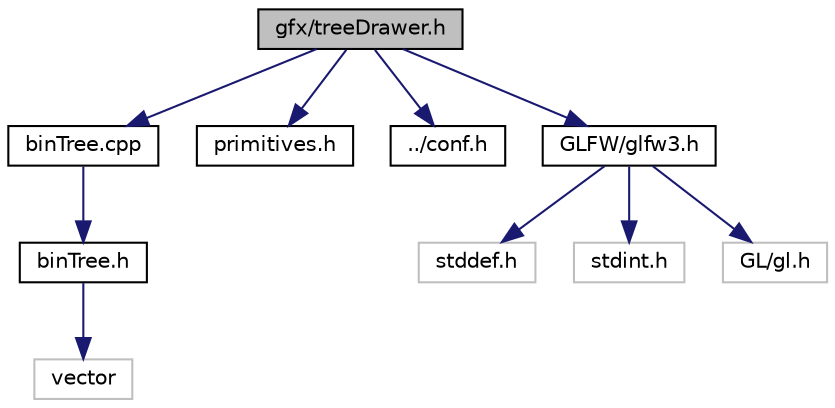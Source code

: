 digraph "gfx/treeDrawer.h"
{
  edge [fontname="Helvetica",fontsize="10",labelfontname="Helvetica",labelfontsize="10"];
  node [fontname="Helvetica",fontsize="10",shape=record];
  Node0 [label="gfx/treeDrawer.h",height=0.2,width=0.4,color="black", fillcolor="grey75", style="filled", fontcolor="black"];
  Node0 -> Node1 [color="midnightblue",fontsize="10",style="solid",fontname="Helvetica"];
  Node1 [label="binTree.cpp",height=0.2,width=0.4,color="black", fillcolor="white", style="filled",URL="$binTree_8cpp.html"];
  Node1 -> Node2 [color="midnightblue",fontsize="10",style="solid",fontname="Helvetica"];
  Node2 [label="binTree.h",height=0.2,width=0.4,color="black", fillcolor="white", style="filled",URL="$binTree_8h.html",tooltip="Declares the binary tree class. "];
  Node2 -> Node3 [color="midnightblue",fontsize="10",style="solid",fontname="Helvetica"];
  Node3 [label="vector",height=0.2,width=0.4,color="grey75", fillcolor="white", style="filled"];
  Node0 -> Node4 [color="midnightblue",fontsize="10",style="solid",fontname="Helvetica"];
  Node4 [label="primitives.h",height=0.2,width=0.4,color="black", fillcolor="white", style="filled",URL="$primitives_8h.html"];
  Node0 -> Node5 [color="midnightblue",fontsize="10",style="solid",fontname="Helvetica"];
  Node5 [label="../conf.h",height=0.2,width=0.4,color="black", fillcolor="white", style="filled",URL="$conf_8h.html",tooltip="Defines common constants and configurations. "];
  Node0 -> Node6 [color="midnightblue",fontsize="10",style="solid",fontname="Helvetica"];
  Node6 [label="GLFW/glfw3.h",height=0.2,width=0.4,color="black", fillcolor="white", style="filled",URL="$glfw3_8h.html",tooltip="The header of the GLFW 3 API. "];
  Node6 -> Node7 [color="midnightblue",fontsize="10",style="solid",fontname="Helvetica"];
  Node7 [label="stddef.h",height=0.2,width=0.4,color="grey75", fillcolor="white", style="filled"];
  Node6 -> Node8 [color="midnightblue",fontsize="10",style="solid",fontname="Helvetica"];
  Node8 [label="stdint.h",height=0.2,width=0.4,color="grey75", fillcolor="white", style="filled"];
  Node6 -> Node9 [color="midnightblue",fontsize="10",style="solid",fontname="Helvetica"];
  Node9 [label="GL/gl.h",height=0.2,width=0.4,color="grey75", fillcolor="white", style="filled"];
}
